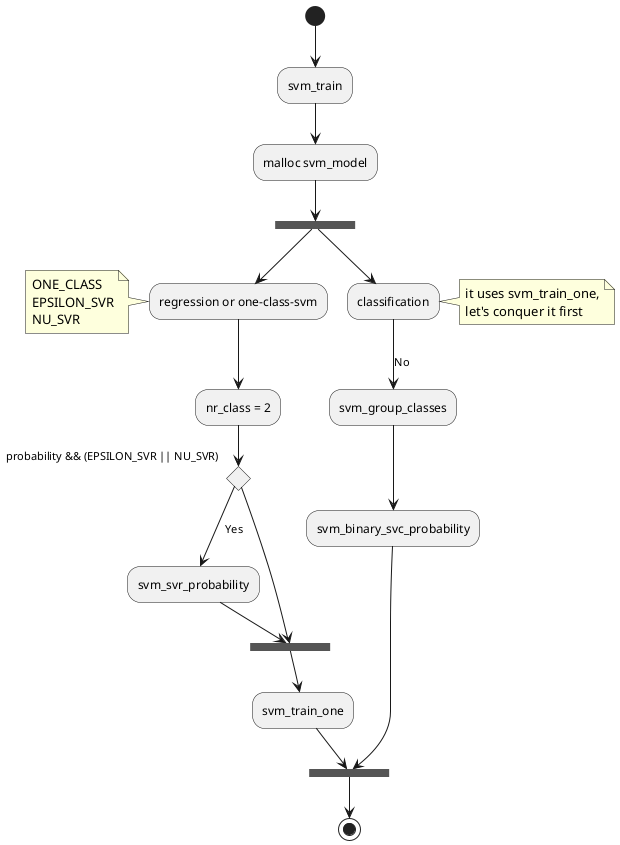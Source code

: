 @@startuml svm_train_activity

(*) --> svm_train

--> malloc svm_model

--> ===SVM_TYPE===

--> "regression or one-class-svm"
note left
ONE_CLASS
EPSILON_SVR
NU_SVR
end note
    --> nr_class = 2
    if "probability && (EPSILON_SVR || NU_SVR)" then
        --> [Yes] svm_svr_probability
        --> ===IF_STAT_1==
    else
        --> ===IF_STAT_1==
    endif

    --> svm_train_one
    --> ===IF_STAT_2===
===SVM_TYPE=== --> "classification"
note right
it uses svm_train_one,
let's conquer it first
end note
    --> [No] svm_group_classes
    --> svm_binary_svc_probability
    --> ===IF_STAT_2===


--> (*)

@@enduml